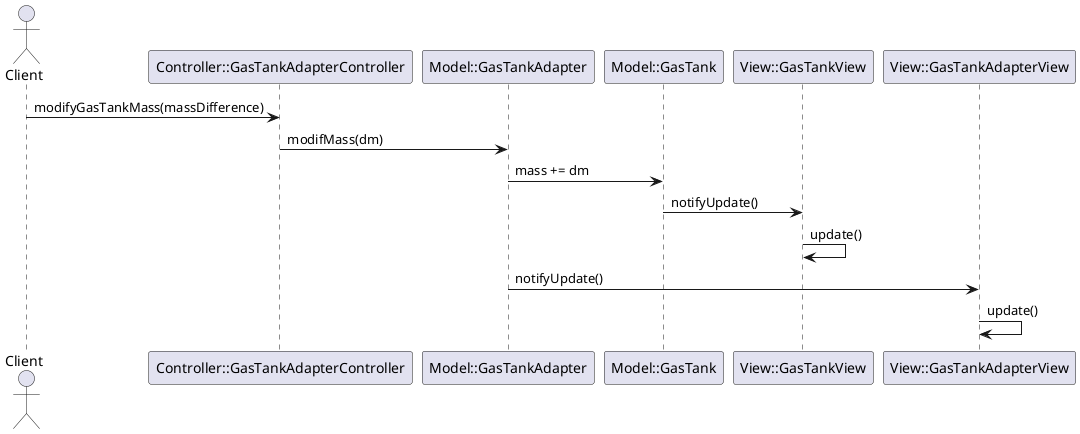 @startuml
actor Client
Client -> "Controller::GasTankAdapterController" : modifyGasTankMass(massDifference)
"Controller::GasTankAdapterController" -> "Model::GasTankAdapter" : modifMass(dm)
"Model::GasTankAdapter" -> "Model::GasTank" : mass += dm
"Model::GasTank" -> "View::GasTankView" : notifyUpdate()
"View::GasTankView" -> "View::GasTankView" : update()
"Model::GasTankAdapter" -> "View::GasTankAdapterView" : notifyUpdate()
"View::GasTankAdapterView" -> "View::GasTankAdapterView" : update()
@enduml
